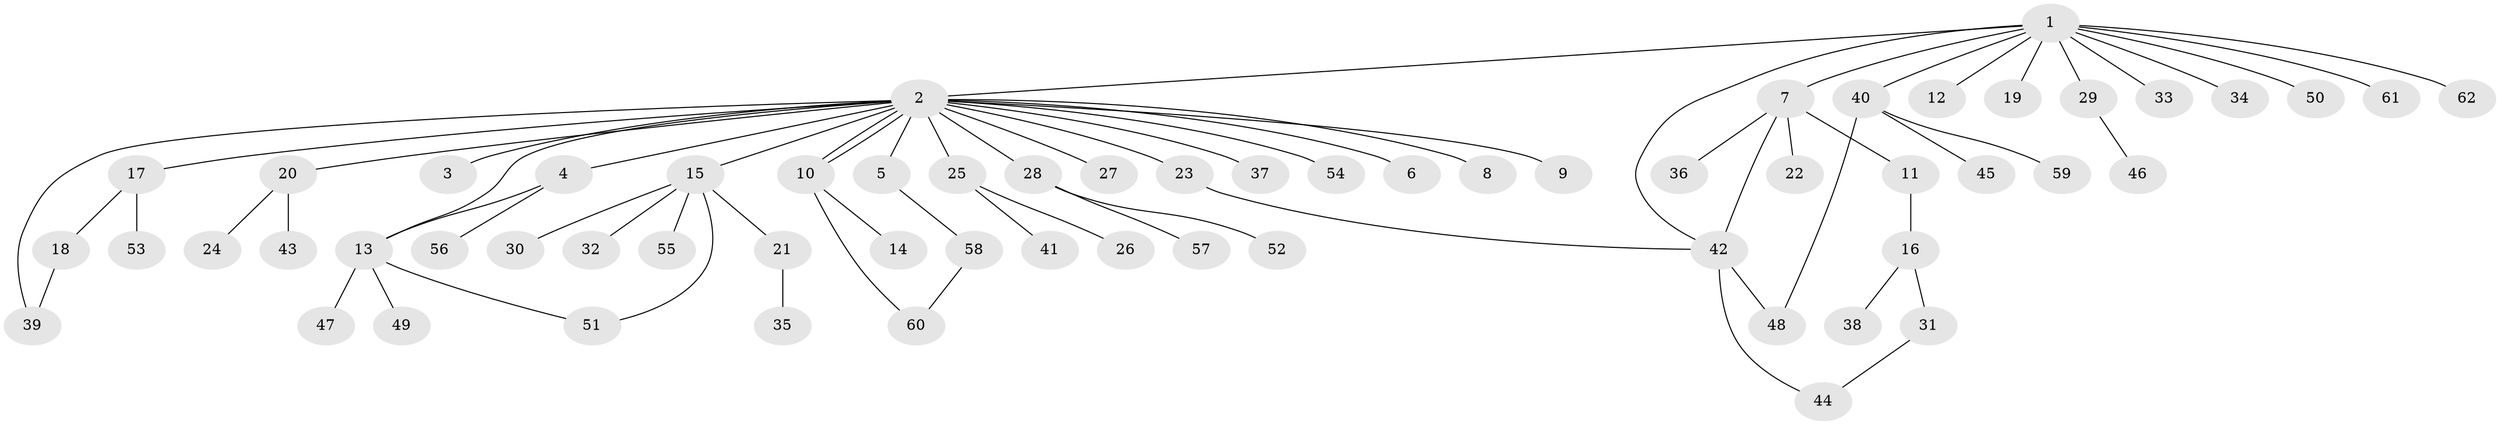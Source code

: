 // coarse degree distribution, {11: 0.022222222222222223, 19: 0.022222222222222223, 1: 0.5777777777777777, 2: 0.2222222222222222, 5: 0.06666666666666667, 4: 0.06666666666666667, 3: 0.022222222222222223}
// Generated by graph-tools (version 1.1) at 2025/41/03/06/25 10:41:46]
// undirected, 62 vertices, 70 edges
graph export_dot {
graph [start="1"]
  node [color=gray90,style=filled];
  1;
  2;
  3;
  4;
  5;
  6;
  7;
  8;
  9;
  10;
  11;
  12;
  13;
  14;
  15;
  16;
  17;
  18;
  19;
  20;
  21;
  22;
  23;
  24;
  25;
  26;
  27;
  28;
  29;
  30;
  31;
  32;
  33;
  34;
  35;
  36;
  37;
  38;
  39;
  40;
  41;
  42;
  43;
  44;
  45;
  46;
  47;
  48;
  49;
  50;
  51;
  52;
  53;
  54;
  55;
  56;
  57;
  58;
  59;
  60;
  61;
  62;
  1 -- 2;
  1 -- 7;
  1 -- 12;
  1 -- 19;
  1 -- 29;
  1 -- 33;
  1 -- 34;
  1 -- 40;
  1 -- 42;
  1 -- 50;
  1 -- 61;
  1 -- 62;
  2 -- 3;
  2 -- 4;
  2 -- 5;
  2 -- 6;
  2 -- 8;
  2 -- 9;
  2 -- 10;
  2 -- 10;
  2 -- 13;
  2 -- 15;
  2 -- 17;
  2 -- 20;
  2 -- 23;
  2 -- 25;
  2 -- 27;
  2 -- 28;
  2 -- 37;
  2 -- 39;
  2 -- 54;
  4 -- 13;
  4 -- 56;
  5 -- 58;
  7 -- 11;
  7 -- 22;
  7 -- 36;
  7 -- 42;
  10 -- 14;
  10 -- 60;
  11 -- 16;
  13 -- 47;
  13 -- 49;
  13 -- 51;
  15 -- 21;
  15 -- 30;
  15 -- 32;
  15 -- 51;
  15 -- 55;
  16 -- 31;
  16 -- 38;
  17 -- 18;
  17 -- 53;
  18 -- 39;
  20 -- 24;
  20 -- 43;
  21 -- 35;
  23 -- 42;
  25 -- 26;
  25 -- 41;
  28 -- 52;
  28 -- 57;
  29 -- 46;
  31 -- 44;
  40 -- 45;
  40 -- 48;
  40 -- 59;
  42 -- 44;
  42 -- 48;
  58 -- 60;
}

